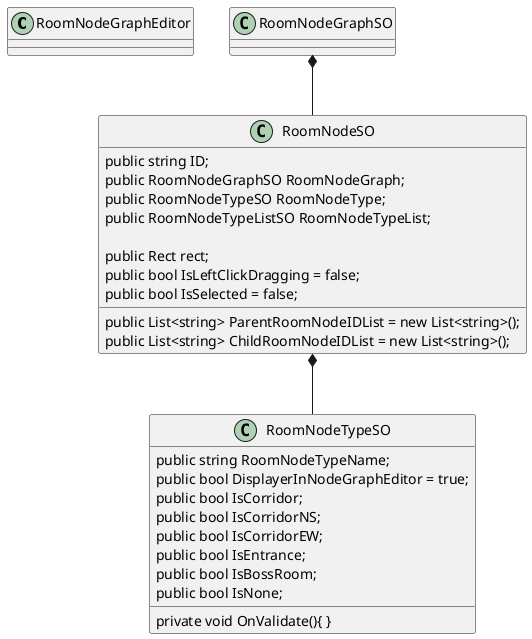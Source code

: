 ﻿@startuml
class RoomNodeGraphEditor{
    
}

class RoomNodeGraphSO{
}

Class RoomNodeSO{
    public string ID;
    public List<string> ParentRoomNodeIDList = new List<string>();
    public List<string> ChildRoomNodeIDList = new List<string>();
    public RoomNodeGraphSO RoomNodeGraph;
    public RoomNodeTypeSO RoomNodeType;
    public RoomNodeTypeListSO RoomNodeTypeList;
    
    public Rect rect;
    public bool IsLeftClickDragging = false;
    public bool IsSelected = false;
}

class RoomNodeTypeSO{
    public string RoomNodeTypeName;
    public bool DisplayerInNodeGraphEditor = true;
    public bool IsCorridor;
    public bool IsCorridorNS;
    public bool IsCorridorEW;
    public bool IsEntrance;
    public bool IsBossRoom;
    public bool IsNone;
    private void OnValidate(){ }
}
RoomNodeGraphSO *-- RoomNodeSO 
RoomNodeSO *-- RoomNodeTypeSO
@enduml